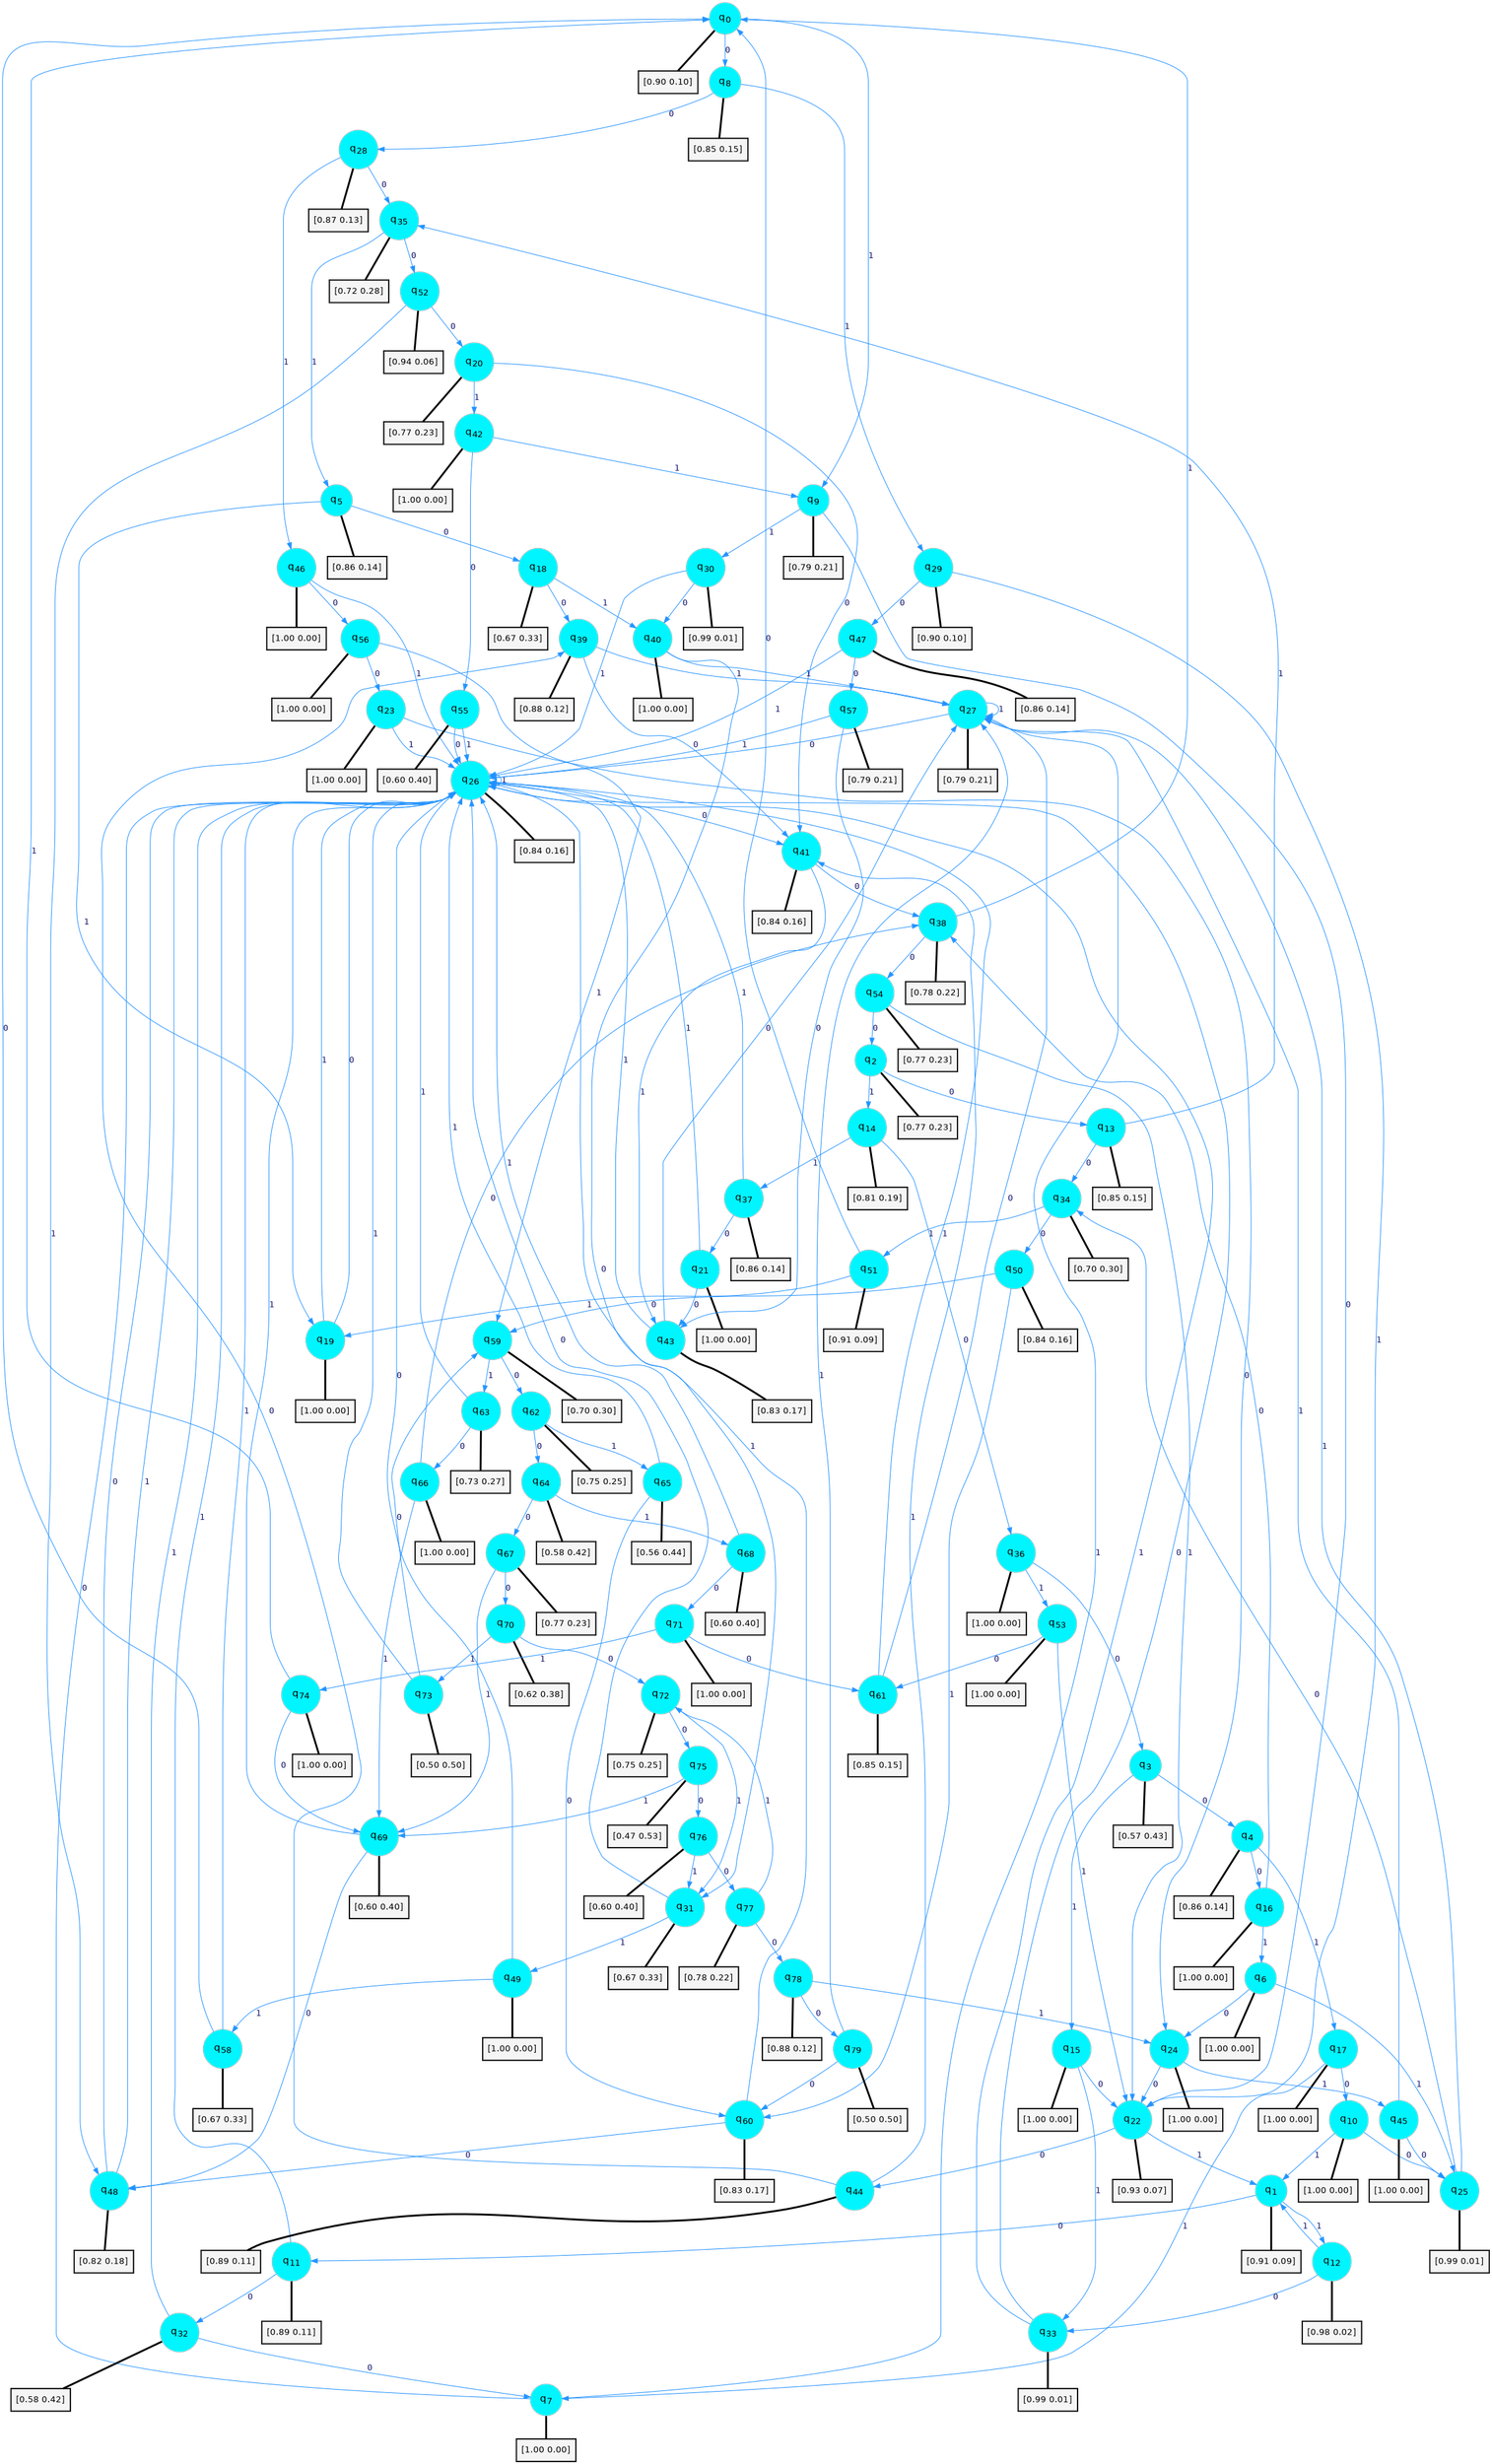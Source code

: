 digraph G {
graph [
bgcolor=transparent, dpi=300, rankdir=TD, size="40,25"];
node [
color=gray, fillcolor=turquoise1, fontcolor=black, fontname=Helvetica, fontsize=16, fontweight=bold, shape=circle, style=filled];
edge [
arrowsize=1, color=dodgerblue1, fontcolor=midnightblue, fontname=courier, fontweight=bold, penwidth=1, style=solid, weight=20];
0[label=<q<SUB>0</SUB>>];
1[label=<q<SUB>1</SUB>>];
2[label=<q<SUB>2</SUB>>];
3[label=<q<SUB>3</SUB>>];
4[label=<q<SUB>4</SUB>>];
5[label=<q<SUB>5</SUB>>];
6[label=<q<SUB>6</SUB>>];
7[label=<q<SUB>7</SUB>>];
8[label=<q<SUB>8</SUB>>];
9[label=<q<SUB>9</SUB>>];
10[label=<q<SUB>10</SUB>>];
11[label=<q<SUB>11</SUB>>];
12[label=<q<SUB>12</SUB>>];
13[label=<q<SUB>13</SUB>>];
14[label=<q<SUB>14</SUB>>];
15[label=<q<SUB>15</SUB>>];
16[label=<q<SUB>16</SUB>>];
17[label=<q<SUB>17</SUB>>];
18[label=<q<SUB>18</SUB>>];
19[label=<q<SUB>19</SUB>>];
20[label=<q<SUB>20</SUB>>];
21[label=<q<SUB>21</SUB>>];
22[label=<q<SUB>22</SUB>>];
23[label=<q<SUB>23</SUB>>];
24[label=<q<SUB>24</SUB>>];
25[label=<q<SUB>25</SUB>>];
26[label=<q<SUB>26</SUB>>];
27[label=<q<SUB>27</SUB>>];
28[label=<q<SUB>28</SUB>>];
29[label=<q<SUB>29</SUB>>];
30[label=<q<SUB>30</SUB>>];
31[label=<q<SUB>31</SUB>>];
32[label=<q<SUB>32</SUB>>];
33[label=<q<SUB>33</SUB>>];
34[label=<q<SUB>34</SUB>>];
35[label=<q<SUB>35</SUB>>];
36[label=<q<SUB>36</SUB>>];
37[label=<q<SUB>37</SUB>>];
38[label=<q<SUB>38</SUB>>];
39[label=<q<SUB>39</SUB>>];
40[label=<q<SUB>40</SUB>>];
41[label=<q<SUB>41</SUB>>];
42[label=<q<SUB>42</SUB>>];
43[label=<q<SUB>43</SUB>>];
44[label=<q<SUB>44</SUB>>];
45[label=<q<SUB>45</SUB>>];
46[label=<q<SUB>46</SUB>>];
47[label=<q<SUB>47</SUB>>];
48[label=<q<SUB>48</SUB>>];
49[label=<q<SUB>49</SUB>>];
50[label=<q<SUB>50</SUB>>];
51[label=<q<SUB>51</SUB>>];
52[label=<q<SUB>52</SUB>>];
53[label=<q<SUB>53</SUB>>];
54[label=<q<SUB>54</SUB>>];
55[label=<q<SUB>55</SUB>>];
56[label=<q<SUB>56</SUB>>];
57[label=<q<SUB>57</SUB>>];
58[label=<q<SUB>58</SUB>>];
59[label=<q<SUB>59</SUB>>];
60[label=<q<SUB>60</SUB>>];
61[label=<q<SUB>61</SUB>>];
62[label=<q<SUB>62</SUB>>];
63[label=<q<SUB>63</SUB>>];
64[label=<q<SUB>64</SUB>>];
65[label=<q<SUB>65</SUB>>];
66[label=<q<SUB>66</SUB>>];
67[label=<q<SUB>67</SUB>>];
68[label=<q<SUB>68</SUB>>];
69[label=<q<SUB>69</SUB>>];
70[label=<q<SUB>70</SUB>>];
71[label=<q<SUB>71</SUB>>];
72[label=<q<SUB>72</SUB>>];
73[label=<q<SUB>73</SUB>>];
74[label=<q<SUB>74</SUB>>];
75[label=<q<SUB>75</SUB>>];
76[label=<q<SUB>76</SUB>>];
77[label=<q<SUB>77</SUB>>];
78[label=<q<SUB>78</SUB>>];
79[label=<q<SUB>79</SUB>>];
80[label="[0.90 0.10]", shape=box,fontcolor=black, fontname=Helvetica, fontsize=14, penwidth=2, fillcolor=whitesmoke,color=black];
81[label="[0.91 0.09]", shape=box,fontcolor=black, fontname=Helvetica, fontsize=14, penwidth=2, fillcolor=whitesmoke,color=black];
82[label="[0.77 0.23]", shape=box,fontcolor=black, fontname=Helvetica, fontsize=14, penwidth=2, fillcolor=whitesmoke,color=black];
83[label="[0.57 0.43]", shape=box,fontcolor=black, fontname=Helvetica, fontsize=14, penwidth=2, fillcolor=whitesmoke,color=black];
84[label="[0.86 0.14]", shape=box,fontcolor=black, fontname=Helvetica, fontsize=14, penwidth=2, fillcolor=whitesmoke,color=black];
85[label="[0.86 0.14]", shape=box,fontcolor=black, fontname=Helvetica, fontsize=14, penwidth=2, fillcolor=whitesmoke,color=black];
86[label="[1.00 0.00]", shape=box,fontcolor=black, fontname=Helvetica, fontsize=14, penwidth=2, fillcolor=whitesmoke,color=black];
87[label="[1.00 0.00]", shape=box,fontcolor=black, fontname=Helvetica, fontsize=14, penwidth=2, fillcolor=whitesmoke,color=black];
88[label="[0.85 0.15]", shape=box,fontcolor=black, fontname=Helvetica, fontsize=14, penwidth=2, fillcolor=whitesmoke,color=black];
89[label="[0.79 0.21]", shape=box,fontcolor=black, fontname=Helvetica, fontsize=14, penwidth=2, fillcolor=whitesmoke,color=black];
90[label="[1.00 0.00]", shape=box,fontcolor=black, fontname=Helvetica, fontsize=14, penwidth=2, fillcolor=whitesmoke,color=black];
91[label="[0.89 0.11]", shape=box,fontcolor=black, fontname=Helvetica, fontsize=14, penwidth=2, fillcolor=whitesmoke,color=black];
92[label="[0.98 0.02]", shape=box,fontcolor=black, fontname=Helvetica, fontsize=14, penwidth=2, fillcolor=whitesmoke,color=black];
93[label="[0.85 0.15]", shape=box,fontcolor=black, fontname=Helvetica, fontsize=14, penwidth=2, fillcolor=whitesmoke,color=black];
94[label="[0.81 0.19]", shape=box,fontcolor=black, fontname=Helvetica, fontsize=14, penwidth=2, fillcolor=whitesmoke,color=black];
95[label="[1.00 0.00]", shape=box,fontcolor=black, fontname=Helvetica, fontsize=14, penwidth=2, fillcolor=whitesmoke,color=black];
96[label="[1.00 0.00]", shape=box,fontcolor=black, fontname=Helvetica, fontsize=14, penwidth=2, fillcolor=whitesmoke,color=black];
97[label="[1.00 0.00]", shape=box,fontcolor=black, fontname=Helvetica, fontsize=14, penwidth=2, fillcolor=whitesmoke,color=black];
98[label="[0.67 0.33]", shape=box,fontcolor=black, fontname=Helvetica, fontsize=14, penwidth=2, fillcolor=whitesmoke,color=black];
99[label="[1.00 0.00]", shape=box,fontcolor=black, fontname=Helvetica, fontsize=14, penwidth=2, fillcolor=whitesmoke,color=black];
100[label="[0.77 0.23]", shape=box,fontcolor=black, fontname=Helvetica, fontsize=14, penwidth=2, fillcolor=whitesmoke,color=black];
101[label="[1.00 0.00]", shape=box,fontcolor=black, fontname=Helvetica, fontsize=14, penwidth=2, fillcolor=whitesmoke,color=black];
102[label="[0.93 0.07]", shape=box,fontcolor=black, fontname=Helvetica, fontsize=14, penwidth=2, fillcolor=whitesmoke,color=black];
103[label="[1.00 0.00]", shape=box,fontcolor=black, fontname=Helvetica, fontsize=14, penwidth=2, fillcolor=whitesmoke,color=black];
104[label="[1.00 0.00]", shape=box,fontcolor=black, fontname=Helvetica, fontsize=14, penwidth=2, fillcolor=whitesmoke,color=black];
105[label="[0.99 0.01]", shape=box,fontcolor=black, fontname=Helvetica, fontsize=14, penwidth=2, fillcolor=whitesmoke,color=black];
106[label="[0.84 0.16]", shape=box,fontcolor=black, fontname=Helvetica, fontsize=14, penwidth=2, fillcolor=whitesmoke,color=black];
107[label="[0.79 0.21]", shape=box,fontcolor=black, fontname=Helvetica, fontsize=14, penwidth=2, fillcolor=whitesmoke,color=black];
108[label="[0.87 0.13]", shape=box,fontcolor=black, fontname=Helvetica, fontsize=14, penwidth=2, fillcolor=whitesmoke,color=black];
109[label="[0.90 0.10]", shape=box,fontcolor=black, fontname=Helvetica, fontsize=14, penwidth=2, fillcolor=whitesmoke,color=black];
110[label="[0.99 0.01]", shape=box,fontcolor=black, fontname=Helvetica, fontsize=14, penwidth=2, fillcolor=whitesmoke,color=black];
111[label="[0.67 0.33]", shape=box,fontcolor=black, fontname=Helvetica, fontsize=14, penwidth=2, fillcolor=whitesmoke,color=black];
112[label="[0.58 0.42]", shape=box,fontcolor=black, fontname=Helvetica, fontsize=14, penwidth=2, fillcolor=whitesmoke,color=black];
113[label="[0.99 0.01]", shape=box,fontcolor=black, fontname=Helvetica, fontsize=14, penwidth=2, fillcolor=whitesmoke,color=black];
114[label="[0.70 0.30]", shape=box,fontcolor=black, fontname=Helvetica, fontsize=14, penwidth=2, fillcolor=whitesmoke,color=black];
115[label="[0.72 0.28]", shape=box,fontcolor=black, fontname=Helvetica, fontsize=14, penwidth=2, fillcolor=whitesmoke,color=black];
116[label="[1.00 0.00]", shape=box,fontcolor=black, fontname=Helvetica, fontsize=14, penwidth=2, fillcolor=whitesmoke,color=black];
117[label="[0.86 0.14]", shape=box,fontcolor=black, fontname=Helvetica, fontsize=14, penwidth=2, fillcolor=whitesmoke,color=black];
118[label="[0.78 0.22]", shape=box,fontcolor=black, fontname=Helvetica, fontsize=14, penwidth=2, fillcolor=whitesmoke,color=black];
119[label="[0.88 0.12]", shape=box,fontcolor=black, fontname=Helvetica, fontsize=14, penwidth=2, fillcolor=whitesmoke,color=black];
120[label="[1.00 0.00]", shape=box,fontcolor=black, fontname=Helvetica, fontsize=14, penwidth=2, fillcolor=whitesmoke,color=black];
121[label="[0.84 0.16]", shape=box,fontcolor=black, fontname=Helvetica, fontsize=14, penwidth=2, fillcolor=whitesmoke,color=black];
122[label="[1.00 0.00]", shape=box,fontcolor=black, fontname=Helvetica, fontsize=14, penwidth=2, fillcolor=whitesmoke,color=black];
123[label="[0.83 0.17]", shape=box,fontcolor=black, fontname=Helvetica, fontsize=14, penwidth=2, fillcolor=whitesmoke,color=black];
124[label="[0.89 0.11]", shape=box,fontcolor=black, fontname=Helvetica, fontsize=14, penwidth=2, fillcolor=whitesmoke,color=black];
125[label="[1.00 0.00]", shape=box,fontcolor=black, fontname=Helvetica, fontsize=14, penwidth=2, fillcolor=whitesmoke,color=black];
126[label="[1.00 0.00]", shape=box,fontcolor=black, fontname=Helvetica, fontsize=14, penwidth=2, fillcolor=whitesmoke,color=black];
127[label="[0.86 0.14]", shape=box,fontcolor=black, fontname=Helvetica, fontsize=14, penwidth=2, fillcolor=whitesmoke,color=black];
128[label="[0.82 0.18]", shape=box,fontcolor=black, fontname=Helvetica, fontsize=14, penwidth=2, fillcolor=whitesmoke,color=black];
129[label="[1.00 0.00]", shape=box,fontcolor=black, fontname=Helvetica, fontsize=14, penwidth=2, fillcolor=whitesmoke,color=black];
130[label="[0.84 0.16]", shape=box,fontcolor=black, fontname=Helvetica, fontsize=14, penwidth=2, fillcolor=whitesmoke,color=black];
131[label="[0.91 0.09]", shape=box,fontcolor=black, fontname=Helvetica, fontsize=14, penwidth=2, fillcolor=whitesmoke,color=black];
132[label="[0.94 0.06]", shape=box,fontcolor=black, fontname=Helvetica, fontsize=14, penwidth=2, fillcolor=whitesmoke,color=black];
133[label="[1.00 0.00]", shape=box,fontcolor=black, fontname=Helvetica, fontsize=14, penwidth=2, fillcolor=whitesmoke,color=black];
134[label="[0.77 0.23]", shape=box,fontcolor=black, fontname=Helvetica, fontsize=14, penwidth=2, fillcolor=whitesmoke,color=black];
135[label="[0.60 0.40]", shape=box,fontcolor=black, fontname=Helvetica, fontsize=14, penwidth=2, fillcolor=whitesmoke,color=black];
136[label="[1.00 0.00]", shape=box,fontcolor=black, fontname=Helvetica, fontsize=14, penwidth=2, fillcolor=whitesmoke,color=black];
137[label="[0.79 0.21]", shape=box,fontcolor=black, fontname=Helvetica, fontsize=14, penwidth=2, fillcolor=whitesmoke,color=black];
138[label="[0.67 0.33]", shape=box,fontcolor=black, fontname=Helvetica, fontsize=14, penwidth=2, fillcolor=whitesmoke,color=black];
139[label="[0.70 0.30]", shape=box,fontcolor=black, fontname=Helvetica, fontsize=14, penwidth=2, fillcolor=whitesmoke,color=black];
140[label="[0.83 0.17]", shape=box,fontcolor=black, fontname=Helvetica, fontsize=14, penwidth=2, fillcolor=whitesmoke,color=black];
141[label="[0.85 0.15]", shape=box,fontcolor=black, fontname=Helvetica, fontsize=14, penwidth=2, fillcolor=whitesmoke,color=black];
142[label="[0.75 0.25]", shape=box,fontcolor=black, fontname=Helvetica, fontsize=14, penwidth=2, fillcolor=whitesmoke,color=black];
143[label="[0.73 0.27]", shape=box,fontcolor=black, fontname=Helvetica, fontsize=14, penwidth=2, fillcolor=whitesmoke,color=black];
144[label="[0.58 0.42]", shape=box,fontcolor=black, fontname=Helvetica, fontsize=14, penwidth=2, fillcolor=whitesmoke,color=black];
145[label="[0.56 0.44]", shape=box,fontcolor=black, fontname=Helvetica, fontsize=14, penwidth=2, fillcolor=whitesmoke,color=black];
146[label="[1.00 0.00]", shape=box,fontcolor=black, fontname=Helvetica, fontsize=14, penwidth=2, fillcolor=whitesmoke,color=black];
147[label="[0.77 0.23]", shape=box,fontcolor=black, fontname=Helvetica, fontsize=14, penwidth=2, fillcolor=whitesmoke,color=black];
148[label="[0.60 0.40]", shape=box,fontcolor=black, fontname=Helvetica, fontsize=14, penwidth=2, fillcolor=whitesmoke,color=black];
149[label="[0.60 0.40]", shape=box,fontcolor=black, fontname=Helvetica, fontsize=14, penwidth=2, fillcolor=whitesmoke,color=black];
150[label="[0.62 0.38]", shape=box,fontcolor=black, fontname=Helvetica, fontsize=14, penwidth=2, fillcolor=whitesmoke,color=black];
151[label="[1.00 0.00]", shape=box,fontcolor=black, fontname=Helvetica, fontsize=14, penwidth=2, fillcolor=whitesmoke,color=black];
152[label="[0.75 0.25]", shape=box,fontcolor=black, fontname=Helvetica, fontsize=14, penwidth=2, fillcolor=whitesmoke,color=black];
153[label="[0.50 0.50]", shape=box,fontcolor=black, fontname=Helvetica, fontsize=14, penwidth=2, fillcolor=whitesmoke,color=black];
154[label="[1.00 0.00]", shape=box,fontcolor=black, fontname=Helvetica, fontsize=14, penwidth=2, fillcolor=whitesmoke,color=black];
155[label="[0.47 0.53]", shape=box,fontcolor=black, fontname=Helvetica, fontsize=14, penwidth=2, fillcolor=whitesmoke,color=black];
156[label="[0.60 0.40]", shape=box,fontcolor=black, fontname=Helvetica, fontsize=14, penwidth=2, fillcolor=whitesmoke,color=black];
157[label="[0.78 0.22]", shape=box,fontcolor=black, fontname=Helvetica, fontsize=14, penwidth=2, fillcolor=whitesmoke,color=black];
158[label="[0.88 0.12]", shape=box,fontcolor=black, fontname=Helvetica, fontsize=14, penwidth=2, fillcolor=whitesmoke,color=black];
159[label="[0.50 0.50]", shape=box,fontcolor=black, fontname=Helvetica, fontsize=14, penwidth=2, fillcolor=whitesmoke,color=black];
0->8 [label=0];
0->9 [label=1];
0->80 [arrowhead=none, penwidth=3,color=black];
1->11 [label=0];
1->12 [label=1];
1->81 [arrowhead=none, penwidth=3,color=black];
2->13 [label=0];
2->14 [label=1];
2->82 [arrowhead=none, penwidth=3,color=black];
3->4 [label=0];
3->15 [label=1];
3->83 [arrowhead=none, penwidth=3,color=black];
4->16 [label=0];
4->17 [label=1];
4->84 [arrowhead=none, penwidth=3,color=black];
5->18 [label=0];
5->19 [label=1];
5->85 [arrowhead=none, penwidth=3,color=black];
6->24 [label=0];
6->25 [label=1];
6->86 [arrowhead=none, penwidth=3,color=black];
7->26 [label=0];
7->27 [label=1];
7->87 [arrowhead=none, penwidth=3,color=black];
8->28 [label=0];
8->29 [label=1];
8->88 [arrowhead=none, penwidth=3,color=black];
9->22 [label=0];
9->30 [label=1];
9->89 [arrowhead=none, penwidth=3,color=black];
10->25 [label=0];
10->1 [label=1];
10->90 [arrowhead=none, penwidth=3,color=black];
11->32 [label=0];
11->26 [label=1];
11->91 [arrowhead=none, penwidth=3,color=black];
12->33 [label=0];
12->1 [label=1];
12->92 [arrowhead=none, penwidth=3,color=black];
13->34 [label=0];
13->35 [label=1];
13->93 [arrowhead=none, penwidth=3,color=black];
14->36 [label=0];
14->37 [label=1];
14->94 [arrowhead=none, penwidth=3,color=black];
15->22 [label=0];
15->33 [label=1];
15->95 [arrowhead=none, penwidth=3,color=black];
16->38 [label=0];
16->6 [label=1];
16->96 [arrowhead=none, penwidth=3,color=black];
17->10 [label=0];
17->7 [label=1];
17->97 [arrowhead=none, penwidth=3,color=black];
18->39 [label=0];
18->40 [label=1];
18->98 [arrowhead=none, penwidth=3,color=black];
19->26 [label=0];
19->26 [label=1];
19->99 [arrowhead=none, penwidth=3,color=black];
20->41 [label=0];
20->42 [label=1];
20->100 [arrowhead=none, penwidth=3,color=black];
21->43 [label=0];
21->26 [label=1];
21->101 [arrowhead=none, penwidth=3,color=black];
22->44 [label=0];
22->1 [label=1];
22->102 [arrowhead=none, penwidth=3,color=black];
23->24 [label=0];
23->26 [label=1];
23->103 [arrowhead=none, penwidth=3,color=black];
24->22 [label=0];
24->45 [label=1];
24->104 [arrowhead=none, penwidth=3,color=black];
25->34 [label=0];
25->27 [label=1];
25->105 [arrowhead=none, penwidth=3,color=black];
26->41 [label=0];
26->26 [label=1];
26->106 [arrowhead=none, penwidth=3,color=black];
27->26 [label=0];
27->27 [label=1];
27->107 [arrowhead=none, penwidth=3,color=black];
28->35 [label=0];
28->46 [label=1];
28->108 [arrowhead=none, penwidth=3,color=black];
29->47 [label=0];
29->22 [label=1];
29->109 [arrowhead=none, penwidth=3,color=black];
30->40 [label=0];
30->26 [label=1];
30->110 [arrowhead=none, penwidth=3,color=black];
31->26 [label=0];
31->49 [label=1];
31->111 [arrowhead=none, penwidth=3,color=black];
32->7 [label=0];
32->26 [label=1];
32->112 [arrowhead=none, penwidth=3,color=black];
33->26 [label=0];
33->26 [label=1];
33->113 [arrowhead=none, penwidth=3,color=black];
34->50 [label=0];
34->51 [label=1];
34->114 [arrowhead=none, penwidth=3,color=black];
35->52 [label=0];
35->5 [label=1];
35->115 [arrowhead=none, penwidth=3,color=black];
36->3 [label=0];
36->53 [label=1];
36->116 [arrowhead=none, penwidth=3,color=black];
37->21 [label=0];
37->26 [label=1];
37->117 [arrowhead=none, penwidth=3,color=black];
38->54 [label=0];
38->0 [label=1];
38->118 [arrowhead=none, penwidth=3,color=black];
39->41 [label=0];
39->27 [label=1];
39->119 [arrowhead=none, penwidth=3,color=black];
40->31 [label=0];
40->27 [label=1];
40->120 [arrowhead=none, penwidth=3,color=black];
41->38 [label=0];
41->43 [label=1];
41->121 [arrowhead=none, penwidth=3,color=black];
42->55 [label=0];
42->9 [label=1];
42->122 [arrowhead=none, penwidth=3,color=black];
43->27 [label=0];
43->26 [label=1];
43->123 [arrowhead=none, penwidth=3,color=black];
44->39 [label=0];
44->41 [label=1];
44->124 [arrowhead=none, penwidth=3,color=black];
45->25 [label=0];
45->27 [label=1];
45->125 [arrowhead=none, penwidth=3,color=black];
46->56 [label=0];
46->26 [label=1];
46->126 [arrowhead=none, penwidth=3,color=black];
47->57 [label=0];
47->26 [label=1];
47->127 [arrowhead=none, penwidth=3,color=black];
48->26 [label=0];
48->26 [label=1];
48->128 [arrowhead=none, penwidth=3,color=black];
49->26 [label=0];
49->58 [label=1];
49->129 [arrowhead=none, penwidth=3,color=black];
50->59 [label=0];
50->60 [label=1];
50->130 [arrowhead=none, penwidth=3,color=black];
51->0 [label=0];
51->19 [label=1];
51->131 [arrowhead=none, penwidth=3,color=black];
52->20 [label=0];
52->48 [label=1];
52->132 [arrowhead=none, penwidth=3,color=black];
53->61 [label=0];
53->22 [label=1];
53->133 [arrowhead=none, penwidth=3,color=black];
54->2 [label=0];
54->22 [label=1];
54->134 [arrowhead=none, penwidth=3,color=black];
55->26 [label=0];
55->26 [label=1];
55->135 [arrowhead=none, penwidth=3,color=black];
56->23 [label=0];
56->59 [label=1];
56->136 [arrowhead=none, penwidth=3,color=black];
57->43 [label=0];
57->26 [label=1];
57->137 [arrowhead=none, penwidth=3,color=black];
58->0 [label=0];
58->26 [label=1];
58->138 [arrowhead=none, penwidth=3,color=black];
59->62 [label=0];
59->63 [label=1];
59->139 [arrowhead=none, penwidth=3,color=black];
60->48 [label=0];
60->26 [label=1];
60->140 [arrowhead=none, penwidth=3,color=black];
61->27 [label=0];
61->26 [label=1];
61->141 [arrowhead=none, penwidth=3,color=black];
62->64 [label=0];
62->65 [label=1];
62->142 [arrowhead=none, penwidth=3,color=black];
63->66 [label=0];
63->26 [label=1];
63->143 [arrowhead=none, penwidth=3,color=black];
64->67 [label=0];
64->68 [label=1];
64->144 [arrowhead=none, penwidth=3,color=black];
65->60 [label=0];
65->26 [label=1];
65->145 [arrowhead=none, penwidth=3,color=black];
66->38 [label=0];
66->69 [label=1];
66->146 [arrowhead=none, penwidth=3,color=black];
67->70 [label=0];
67->69 [label=1];
67->147 [arrowhead=none, penwidth=3,color=black];
68->71 [label=0];
68->26 [label=1];
68->148 [arrowhead=none, penwidth=3,color=black];
69->48 [label=0];
69->26 [label=1];
69->149 [arrowhead=none, penwidth=3,color=black];
70->72 [label=0];
70->73 [label=1];
70->150 [arrowhead=none, penwidth=3,color=black];
71->61 [label=0];
71->74 [label=1];
71->151 [arrowhead=none, penwidth=3,color=black];
72->75 [label=0];
72->31 [label=1];
72->152 [arrowhead=none, penwidth=3,color=black];
73->59 [label=0];
73->26 [label=1];
73->153 [arrowhead=none, penwidth=3,color=black];
74->69 [label=0];
74->0 [label=1];
74->154 [arrowhead=none, penwidth=3,color=black];
75->76 [label=0];
75->69 [label=1];
75->155 [arrowhead=none, penwidth=3,color=black];
76->77 [label=0];
76->31 [label=1];
76->156 [arrowhead=none, penwidth=3,color=black];
77->78 [label=0];
77->72 [label=1];
77->157 [arrowhead=none, penwidth=3,color=black];
78->79 [label=0];
78->24 [label=1];
78->158 [arrowhead=none, penwidth=3,color=black];
79->60 [label=0];
79->27 [label=1];
79->159 [arrowhead=none, penwidth=3,color=black];
}
